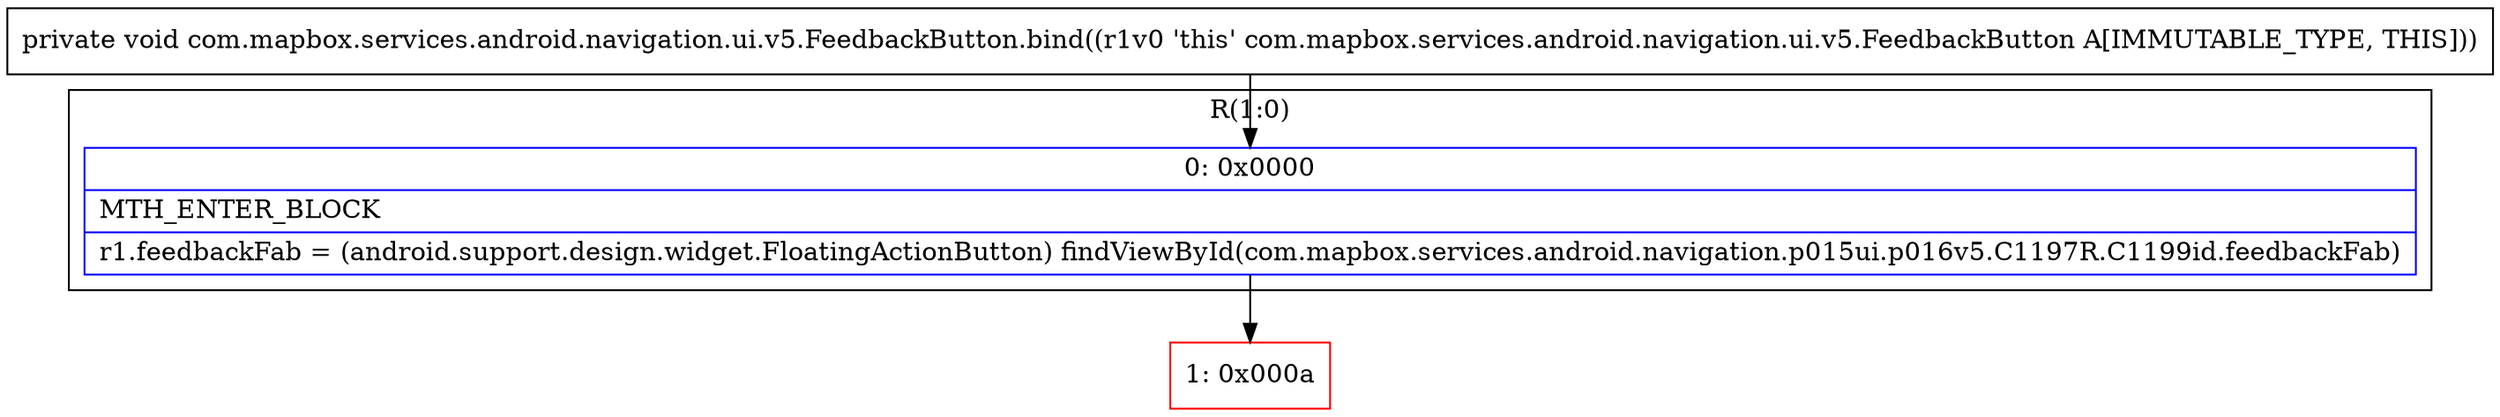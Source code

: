digraph "CFG forcom.mapbox.services.android.navigation.ui.v5.FeedbackButton.bind()V" {
subgraph cluster_Region_1026477896 {
label = "R(1:0)";
node [shape=record,color=blue];
Node_0 [shape=record,label="{0\:\ 0x0000|MTH_ENTER_BLOCK\l|r1.feedbackFab = (android.support.design.widget.FloatingActionButton) findViewById(com.mapbox.services.android.navigation.p015ui.p016v5.C1197R.C1199id.feedbackFab)\l}"];
}
Node_1 [shape=record,color=red,label="{1\:\ 0x000a}"];
MethodNode[shape=record,label="{private void com.mapbox.services.android.navigation.ui.v5.FeedbackButton.bind((r1v0 'this' com.mapbox.services.android.navigation.ui.v5.FeedbackButton A[IMMUTABLE_TYPE, THIS])) }"];
MethodNode -> Node_0;
Node_0 -> Node_1;
}

